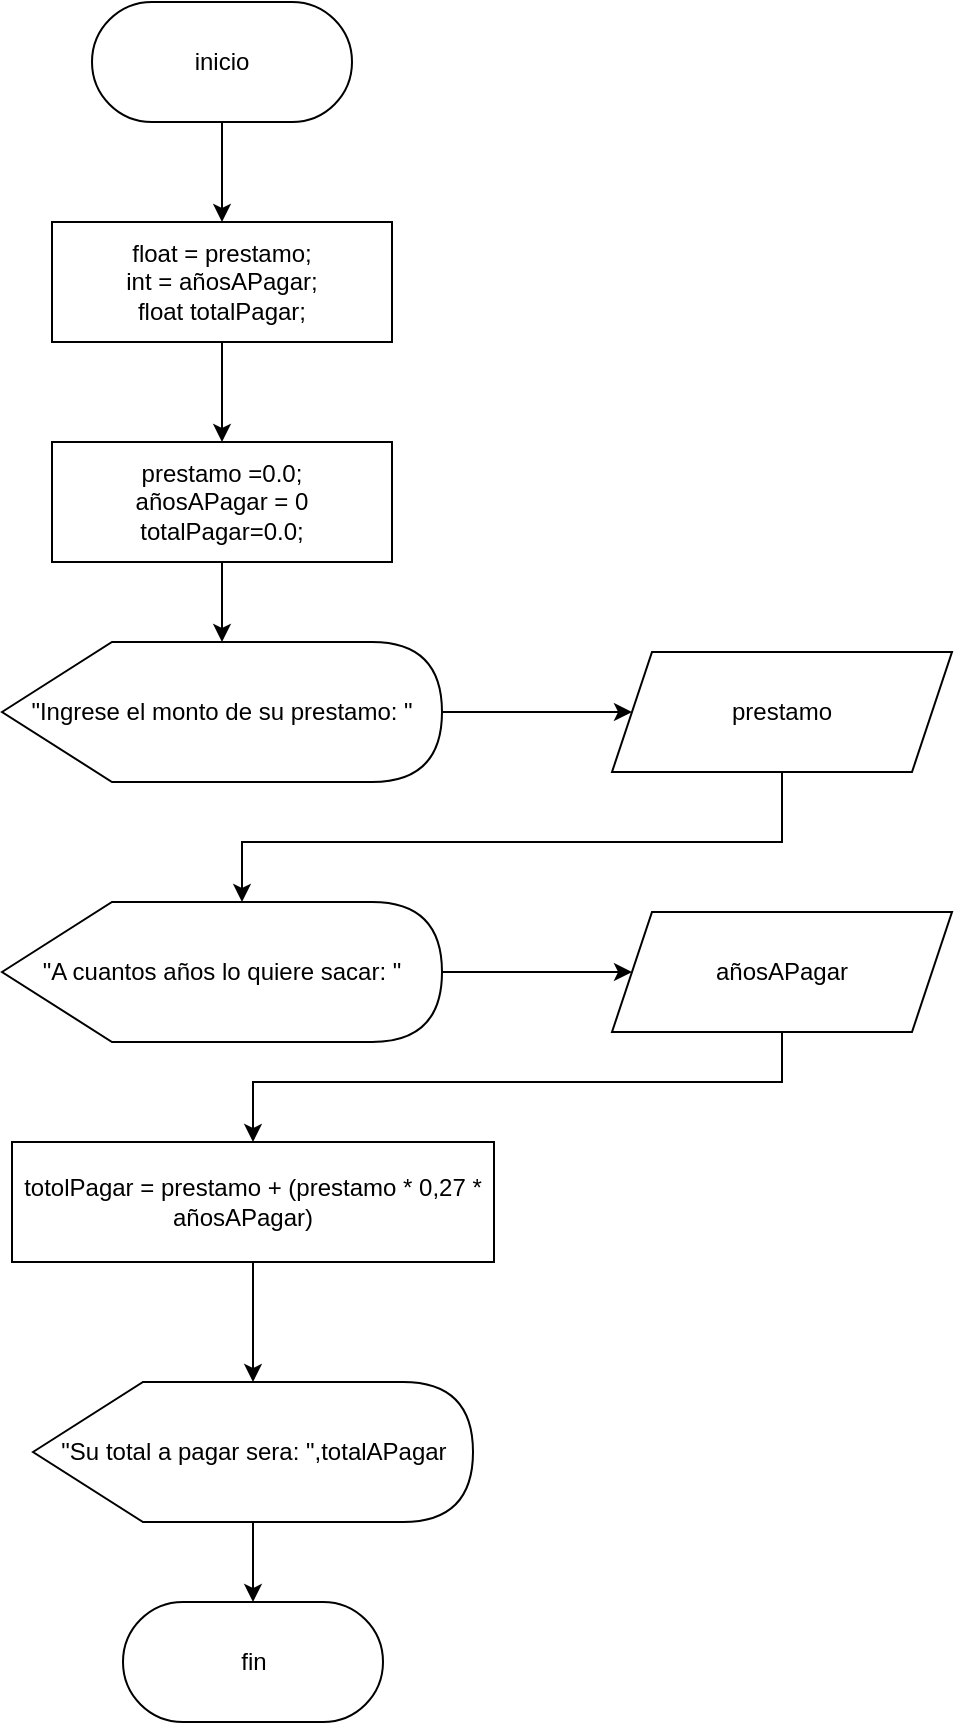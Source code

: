 <mxfile version="27.0.9">
  <diagram name="Página-1" id="I8lDm3xSKCM9H2Hy3U88">
    <mxGraphModel dx="703" dy="784" grid="1" gridSize="10" guides="1" tooltips="1" connect="1" arrows="1" fold="1" page="1" pageScale="1" pageWidth="827" pageHeight="1169" math="0" shadow="0">
      <root>
        <mxCell id="0" />
        <mxCell id="1" parent="0" />
        <mxCell id="RSxWertvsvywh0RpWsPh-3" value="" style="edgeStyle=orthogonalEdgeStyle;rounded=0;orthogonalLoop=1;jettySize=auto;html=1;" edge="1" parent="1" source="RSxWertvsvywh0RpWsPh-1" target="RSxWertvsvywh0RpWsPh-2">
          <mxGeometry relative="1" as="geometry" />
        </mxCell>
        <mxCell id="RSxWertvsvywh0RpWsPh-1" value="inicio" style="rounded=1;whiteSpace=wrap;html=1;arcSize=50;" vertex="1" parent="1">
          <mxGeometry x="340" y="40" width="130" height="60" as="geometry" />
        </mxCell>
        <mxCell id="RSxWertvsvywh0RpWsPh-5" value="" style="edgeStyle=orthogonalEdgeStyle;rounded=0;orthogonalLoop=1;jettySize=auto;html=1;" edge="1" parent="1" source="RSxWertvsvywh0RpWsPh-2" target="RSxWertvsvywh0RpWsPh-4">
          <mxGeometry relative="1" as="geometry" />
        </mxCell>
        <mxCell id="RSxWertvsvywh0RpWsPh-2" value="float = prestamo;&lt;div&gt;int = añosAPagar;&lt;/div&gt;&lt;div&gt;float totalPagar;&lt;/div&gt;" style="rounded=0;whiteSpace=wrap;html=1;" vertex="1" parent="1">
          <mxGeometry x="320" y="150" width="170" height="60" as="geometry" />
        </mxCell>
        <mxCell id="RSxWertvsvywh0RpWsPh-7" value="" style="edgeStyle=orthogonalEdgeStyle;rounded=0;orthogonalLoop=1;jettySize=auto;html=1;" edge="1" parent="1" source="RSxWertvsvywh0RpWsPh-4" target="RSxWertvsvywh0RpWsPh-6">
          <mxGeometry relative="1" as="geometry" />
        </mxCell>
        <mxCell id="RSxWertvsvywh0RpWsPh-4" value="prestamo =0.0;&lt;div&gt;añosAPagar = 0&lt;/div&gt;&lt;div&gt;totalPagar=0.0;&lt;/div&gt;" style="rounded=0;whiteSpace=wrap;html=1;" vertex="1" parent="1">
          <mxGeometry x="320" y="260" width="170" height="60" as="geometry" />
        </mxCell>
        <mxCell id="RSxWertvsvywh0RpWsPh-9" value="" style="edgeStyle=orthogonalEdgeStyle;rounded=0;orthogonalLoop=1;jettySize=auto;html=1;" edge="1" parent="1" source="RSxWertvsvywh0RpWsPh-6" target="RSxWertvsvywh0RpWsPh-8">
          <mxGeometry relative="1" as="geometry" />
        </mxCell>
        <mxCell id="RSxWertvsvywh0RpWsPh-6" value="&quot;Ingrese el monto de su prestamo: &quot;" style="shape=display;whiteSpace=wrap;html=1;rounded=0;strokeColor=default;align=center;verticalAlign=middle;fontFamily=Helvetica;fontSize=12;fontColor=default;fillColor=default;" vertex="1" parent="1">
          <mxGeometry x="295" y="360" width="220" height="70" as="geometry" />
        </mxCell>
        <mxCell id="RSxWertvsvywh0RpWsPh-8" value="prestamo" style="shape=parallelogram;perimeter=parallelogramPerimeter;whiteSpace=wrap;html=1;fixedSize=1;rounded=0;strokeColor=default;align=center;verticalAlign=middle;fontFamily=Helvetica;fontSize=12;fontColor=default;fillColor=default;" vertex="1" parent="1">
          <mxGeometry x="600" y="365" width="170" height="60" as="geometry" />
        </mxCell>
        <mxCell id="RSxWertvsvywh0RpWsPh-16" value="" style="edgeStyle=orthogonalEdgeStyle;rounded=0;orthogonalLoop=1;jettySize=auto;html=1;entryX=0;entryY=0.5;entryDx=0;entryDy=0;" edge="1" parent="1" source="RSxWertvsvywh0RpWsPh-10" target="RSxWertvsvywh0RpWsPh-17">
          <mxGeometry relative="1" as="geometry">
            <mxPoint x="610" y="525" as="targetPoint" />
          </mxGeometry>
        </mxCell>
        <mxCell id="RSxWertvsvywh0RpWsPh-10" value="&quot;A cuantos años lo quiere sacar: &quot;" style="shape=display;whiteSpace=wrap;html=1;rounded=0;strokeColor=default;align=center;verticalAlign=middle;fontFamily=Helvetica;fontSize=12;fontColor=default;fillColor=default;" vertex="1" parent="1">
          <mxGeometry x="295" y="490" width="220" height="70" as="geometry" />
        </mxCell>
        <mxCell id="RSxWertvsvywh0RpWsPh-12" style="edgeStyle=orthogonalEdgeStyle;rounded=0;orthogonalLoop=1;jettySize=auto;html=1;entryX=0;entryY=0;entryDx=120;entryDy=0;entryPerimeter=0;" edge="1" parent="1" source="RSxWertvsvywh0RpWsPh-8" target="RSxWertvsvywh0RpWsPh-10">
          <mxGeometry relative="1" as="geometry">
            <Array as="points">
              <mxPoint x="685" y="460" />
              <mxPoint x="415" y="460" />
            </Array>
          </mxGeometry>
        </mxCell>
        <mxCell id="RSxWertvsvywh0RpWsPh-19" style="edgeStyle=orthogonalEdgeStyle;rounded=0;orthogonalLoop=1;jettySize=auto;html=1;entryX=0.5;entryY=0;entryDx=0;entryDy=0;" edge="1" parent="1" source="RSxWertvsvywh0RpWsPh-17" target="RSxWertvsvywh0RpWsPh-18">
          <mxGeometry relative="1" as="geometry">
            <Array as="points">
              <mxPoint x="685" y="580" />
              <mxPoint x="421" y="580" />
            </Array>
          </mxGeometry>
        </mxCell>
        <mxCell id="RSxWertvsvywh0RpWsPh-17" value="añosAPagar" style="shape=parallelogram;perimeter=parallelogramPerimeter;whiteSpace=wrap;html=1;fixedSize=1;rounded=0;strokeColor=default;align=center;verticalAlign=middle;fontFamily=Helvetica;fontSize=12;fontColor=default;fillColor=default;" vertex="1" parent="1">
          <mxGeometry x="600" y="495" width="170" height="60" as="geometry" />
        </mxCell>
        <mxCell id="RSxWertvsvywh0RpWsPh-21" value="" style="edgeStyle=orthogonalEdgeStyle;rounded=0;orthogonalLoop=1;jettySize=auto;html=1;" edge="1" parent="1" source="RSxWertvsvywh0RpWsPh-18" target="RSxWertvsvywh0RpWsPh-20">
          <mxGeometry relative="1" as="geometry" />
        </mxCell>
        <mxCell id="RSxWertvsvywh0RpWsPh-18" value="totolPagar = prestamo + (prestamo * 0,27 * añosAPagar)&amp;nbsp; &amp;nbsp;" style="rounded=0;whiteSpace=wrap;html=1;" vertex="1" parent="1">
          <mxGeometry x="300" y="610" width="241" height="60" as="geometry" />
        </mxCell>
        <mxCell id="RSxWertvsvywh0RpWsPh-23" value="" style="edgeStyle=orthogonalEdgeStyle;rounded=0;orthogonalLoop=1;jettySize=auto;html=1;" edge="1" parent="1" source="RSxWertvsvywh0RpWsPh-20" target="RSxWertvsvywh0RpWsPh-22">
          <mxGeometry relative="1" as="geometry" />
        </mxCell>
        <mxCell id="RSxWertvsvywh0RpWsPh-20" value="&quot;Su total a pagar sera: &quot;,totalAPagar" style="shape=display;whiteSpace=wrap;html=1;rounded=0;strokeColor=default;align=center;verticalAlign=middle;fontFamily=Helvetica;fontSize=12;fontColor=default;fillColor=default;" vertex="1" parent="1">
          <mxGeometry x="310.5" y="730" width="220" height="70" as="geometry" />
        </mxCell>
        <mxCell id="RSxWertvsvywh0RpWsPh-22" value="fin" style="rounded=1;whiteSpace=wrap;html=1;arcSize=50;" vertex="1" parent="1">
          <mxGeometry x="355.5" y="840" width="130" height="60" as="geometry" />
        </mxCell>
      </root>
    </mxGraphModel>
  </diagram>
</mxfile>

